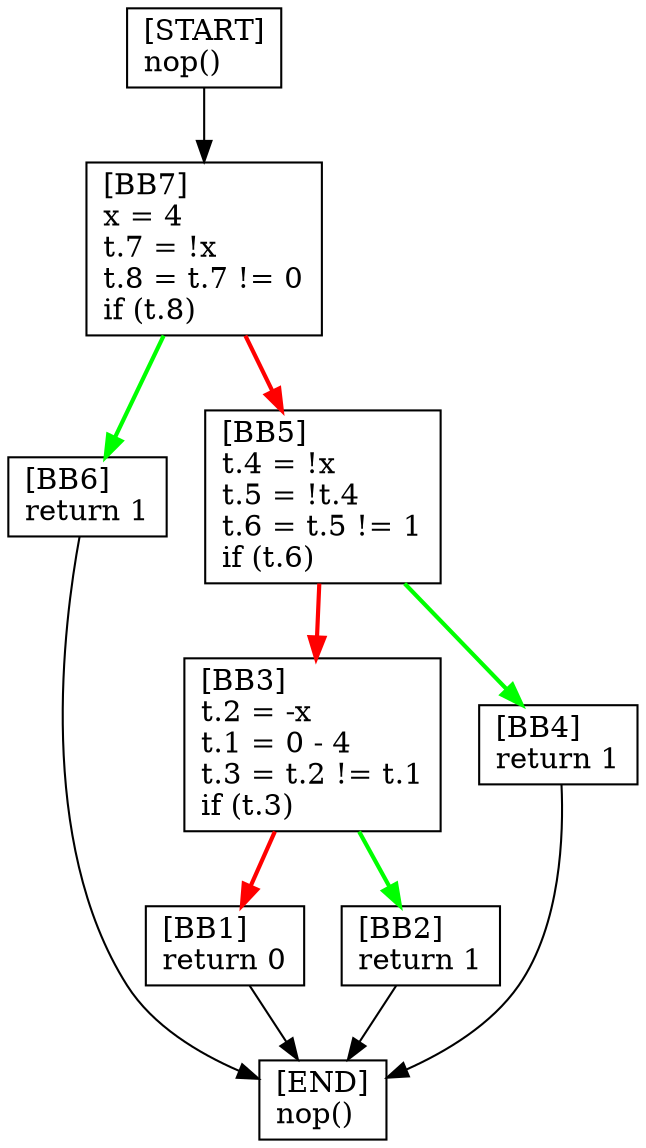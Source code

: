 digraph {
  node [shape=box]
  BB7 [label="[BB7]\lx = 4\lt.7 = !x\lt.8 = t.7 != 0\lif (t.8)\l"];
  BB6 [label="[BB6]\lreturn 1\l"];
  BB1 [label="[BB1]\lreturn 0\l"];
  START [label="[START]\lnop()\l"];
  END [label="[END]\lnop()\l"];
  BB2 [label="[BB2]\lreturn 1\l"];
  BB3 [label="[BB3]\lt.2 = -x\lt.1 = 0 - 4\lt.3 = t.2 != t.1\lif (t.3)\l"];
  BB4 [label="[BB4]\lreturn 1\l"];
  BB5 [label="[BB5]\lt.4 = !x\lt.5 = !t.4\lt.6 = t.5 != 1\lif (t.6)\l"];
  BB5 -> BB4 [color=green, penwidth=2];
  BB4 -> END;
  BB1 -> END;
  BB6 -> END;
  BB3 -> BB1 [color=red, penwidth=2];
  BB7 -> BB6 [color=green, penwidth=2];
  START -> BB7;
  BB7 -> BB5 [color=red, penwidth=2];
  BB3 -> BB2 [color=green, penwidth=2];
  BB5 -> BB3 [color=red, penwidth=2];
  BB2 -> END;
}
